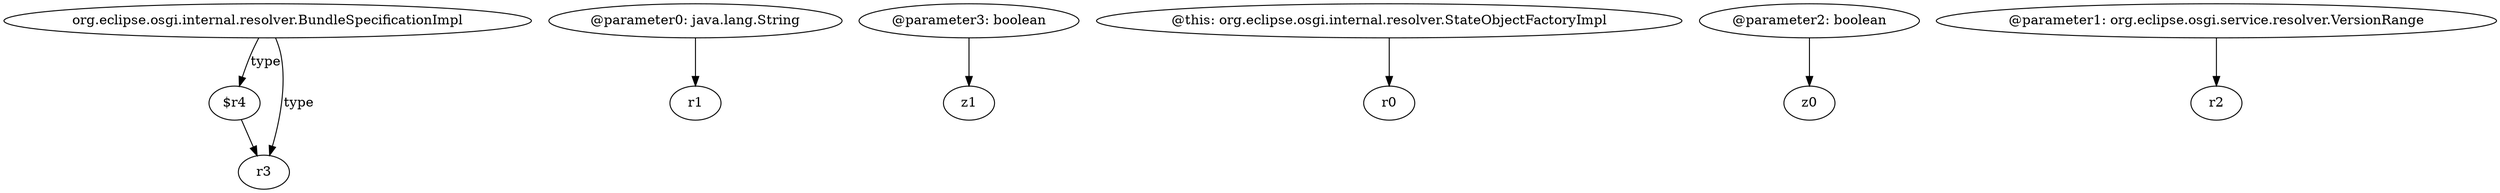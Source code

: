 digraph g {
0[label="org.eclipse.osgi.internal.resolver.BundleSpecificationImpl"]
1[label="$r4"]
0->1[label="type"]
2[label="@parameter0: java.lang.String"]
3[label="r1"]
2->3[label=""]
4[label="@parameter3: boolean"]
5[label="z1"]
4->5[label=""]
6[label="r3"]
1->6[label=""]
7[label="@this: org.eclipse.osgi.internal.resolver.StateObjectFactoryImpl"]
8[label="r0"]
7->8[label=""]
9[label="@parameter2: boolean"]
10[label="z0"]
9->10[label=""]
0->6[label="type"]
11[label="@parameter1: org.eclipse.osgi.service.resolver.VersionRange"]
12[label="r2"]
11->12[label=""]
}